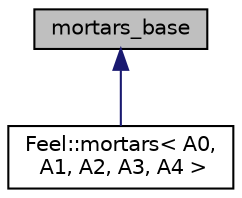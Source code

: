digraph "mortars_base"
{
 // LATEX_PDF_SIZE
  edge [fontname="Helvetica",fontsize="10",labelfontname="Helvetica",labelfontsize="10"];
  node [fontname="Helvetica",fontsize="10",shape=record];
  Node1 [label="mortars_base",height=0.2,width=0.4,color="black", fillcolor="grey75", style="filled", fontcolor="black",tooltip=" "];
  Node1 -> Node2 [dir="back",color="midnightblue",fontsize="10",style="solid",fontname="Helvetica"];
  Node2 [label="Feel::mortars\< A0,\l A1, A2, A3, A4 \>",height=0.2,width=0.4,color="black", fillcolor="white", style="filled",URL="$structFeel_1_1mortars.html",tooltip=" "];
}

